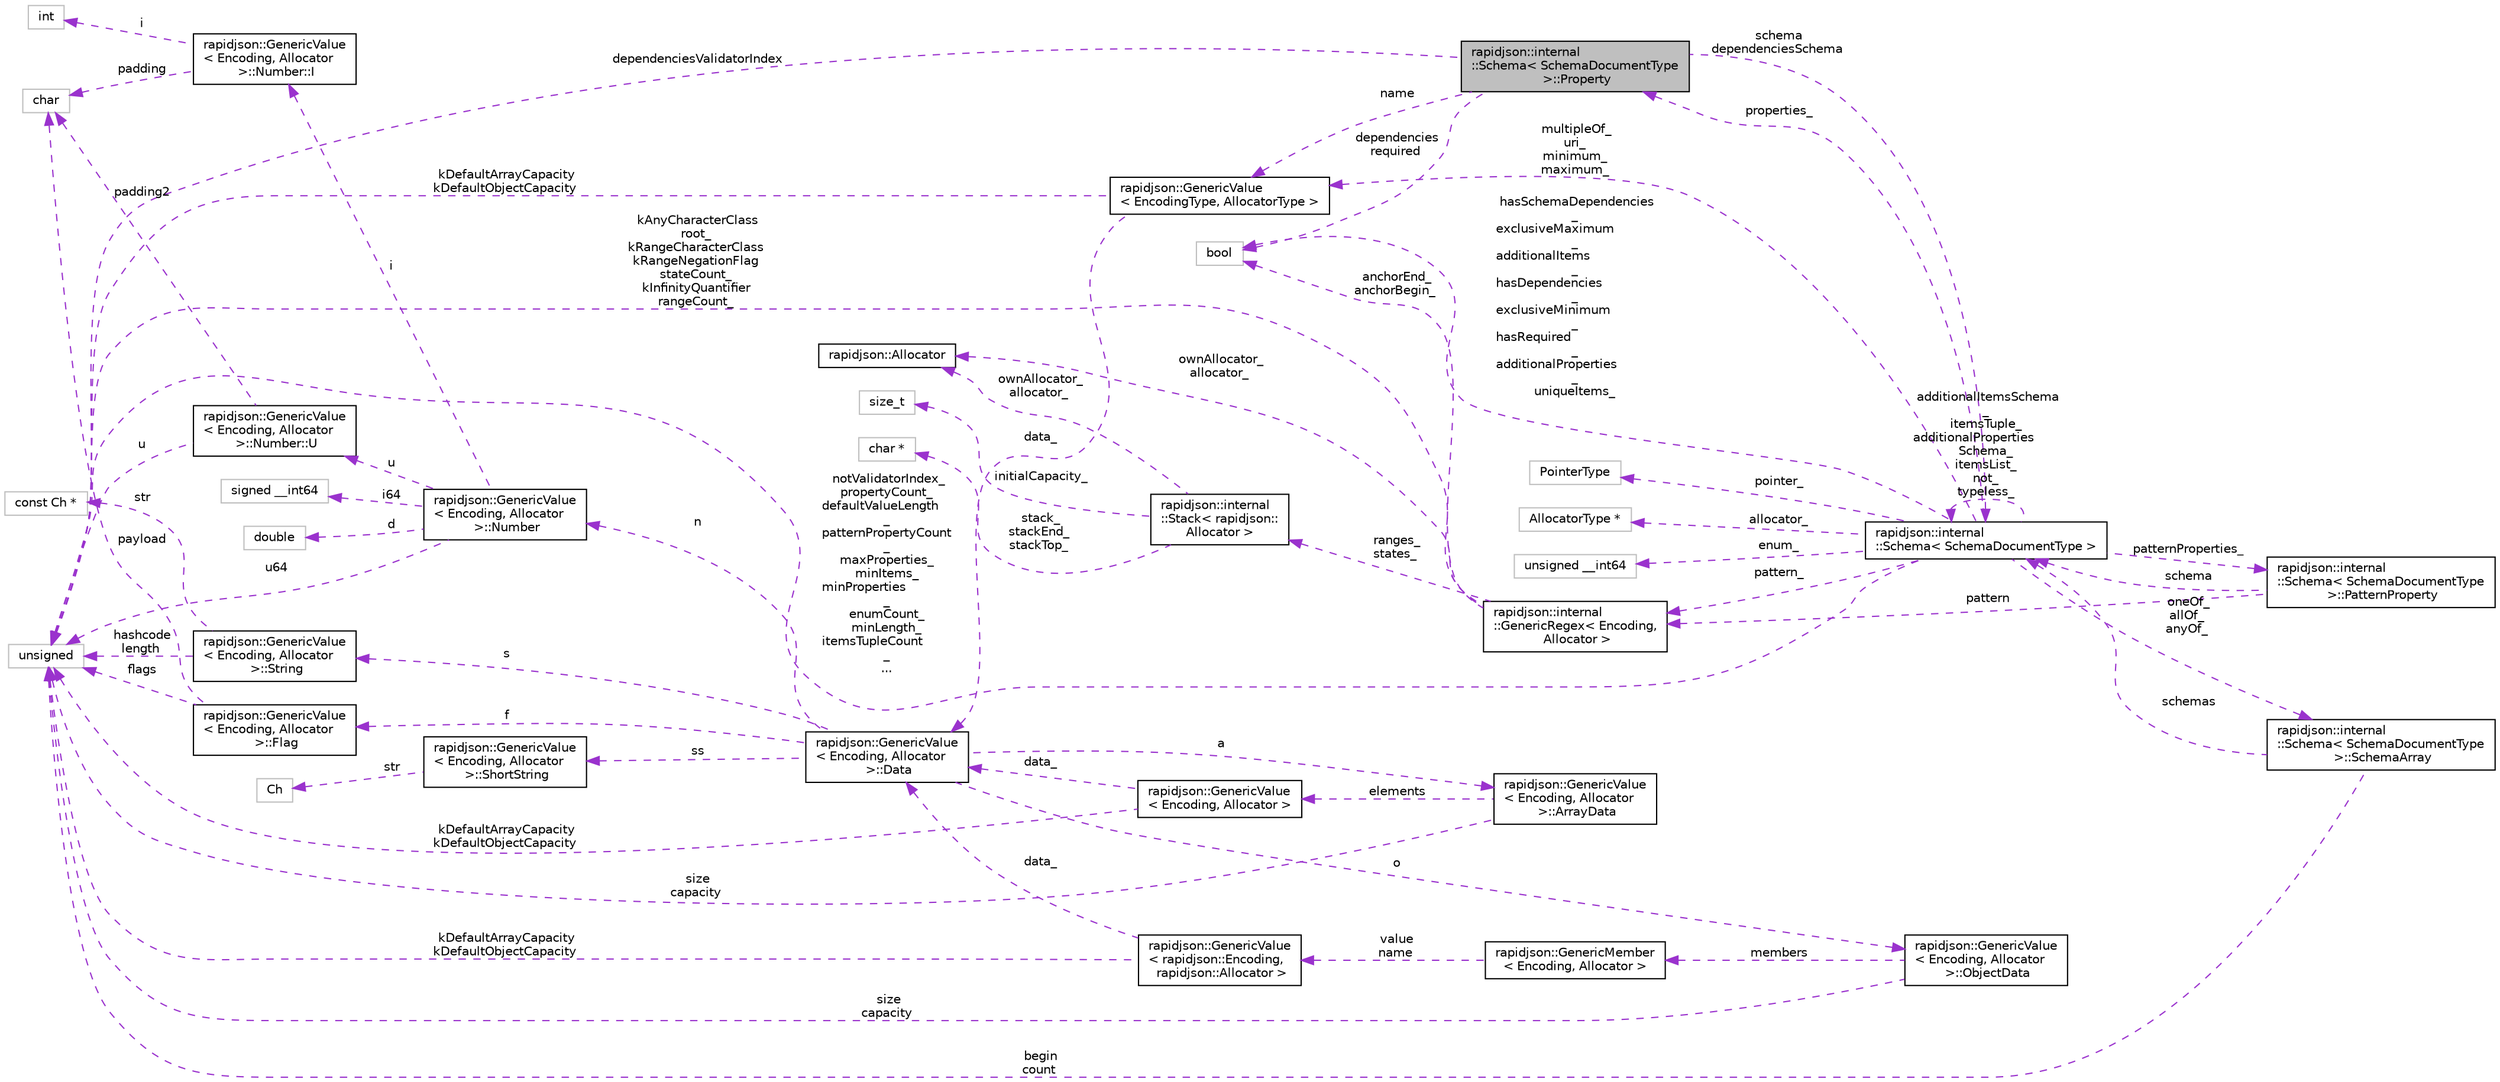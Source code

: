 digraph "rapidjson::internal::Schema&lt; SchemaDocumentType &gt;::Property"
{
 // INTERACTIVE_SVG=YES
 // LATEX_PDF_SIZE
  edge [fontname="Helvetica",fontsize="10",labelfontname="Helvetica",labelfontsize="10"];
  node [fontname="Helvetica",fontsize="10",shape=record];
  rankdir="LR";
  Node1 [label="rapidjson::internal\l::Schema\< SchemaDocumentType\l \>::Property",height=0.2,width=0.4,color="black", fillcolor="grey75", style="filled", fontcolor="black",tooltip=" "];
  Node2 -> Node1 [dir="back",color="darkorchid3",fontsize="10",style="dashed",label=" dependencies\nrequired" ,fontname="Helvetica"];
  Node2 [label="bool",height=0.2,width=0.4,color="grey75", fillcolor="white", style="filled",tooltip=" "];
  Node3 -> Node1 [dir="back",color="darkorchid3",fontsize="10",style="dashed",label=" name" ,fontname="Helvetica"];
  Node3 [label="rapidjson::GenericValue\l\< EncodingType, AllocatorType \>",height=0.2,width=0.4,color="black", fillcolor="white", style="filled",URL="$classrapidjson_1_1_generic_value.html",tooltip=" "];
  Node4 -> Node3 [dir="back",color="darkorchid3",fontsize="10",style="dashed",label=" kDefaultArrayCapacity\nkDefaultObjectCapacity" ,fontname="Helvetica"];
  Node4 [label="unsigned",height=0.2,width=0.4,color="grey75", fillcolor="white", style="filled",tooltip=" "];
  Node5 -> Node3 [dir="back",color="darkorchid3",fontsize="10",style="dashed",label=" data_" ,fontname="Helvetica"];
  Node5 [label="rapidjson::GenericValue\l\< Encoding, Allocator\l \>::Data",height=0.2,width=0.4,color="black", fillcolor="white", style="filled",URL="$unionrapidjson_1_1_generic_value_1_1_data.html",tooltip=" "];
  Node6 -> Node5 [dir="back",color="darkorchid3",fontsize="10",style="dashed",label=" ss" ,fontname="Helvetica"];
  Node6 [label="rapidjson::GenericValue\l\< Encoding, Allocator\l \>::ShortString",height=0.2,width=0.4,color="black", fillcolor="white", style="filled",URL="$structrapidjson_1_1_generic_value_1_1_short_string.html",tooltip=" "];
  Node7 -> Node6 [dir="back",color="darkorchid3",fontsize="10",style="dashed",label=" str" ,fontname="Helvetica"];
  Node7 [label="Ch",height=0.2,width=0.4,color="grey75", fillcolor="white", style="filled",tooltip=" "];
  Node8 -> Node5 [dir="back",color="darkorchid3",fontsize="10",style="dashed",label=" f" ,fontname="Helvetica"];
  Node8 [label="rapidjson::GenericValue\l\< Encoding, Allocator\l \>::Flag",height=0.2,width=0.4,color="black", fillcolor="white", style="filled",URL="$structrapidjson_1_1_generic_value_1_1_flag.html",tooltip=" "];
  Node9 -> Node8 [dir="back",color="darkorchid3",fontsize="10",style="dashed",label=" payload" ,fontname="Helvetica"];
  Node9 [label="char",height=0.2,width=0.4,color="grey75", fillcolor="white", style="filled",tooltip=" "];
  Node4 -> Node8 [dir="back",color="darkorchid3",fontsize="10",style="dashed",label=" flags" ,fontname="Helvetica"];
  Node10 -> Node5 [dir="back",color="darkorchid3",fontsize="10",style="dashed",label=" a" ,fontname="Helvetica"];
  Node10 [label="rapidjson::GenericValue\l\< Encoding, Allocator\l \>::ArrayData",height=0.2,width=0.4,color="black", fillcolor="white", style="filled",URL="$structrapidjson_1_1_generic_value_1_1_array_data.html",tooltip=" "];
  Node11 -> Node10 [dir="back",color="darkorchid3",fontsize="10",style="dashed",label=" elements" ,fontname="Helvetica"];
  Node11 [label="rapidjson::GenericValue\l\< Encoding, Allocator \>",height=0.2,width=0.4,color="black", fillcolor="white", style="filled",URL="$classrapidjson_1_1_generic_value.html",tooltip="Represents a JSON value. Use Value for UTF8 encoding and default allocator."];
  Node4 -> Node11 [dir="back",color="darkorchid3",fontsize="10",style="dashed",label=" kDefaultArrayCapacity\nkDefaultObjectCapacity" ,fontname="Helvetica"];
  Node5 -> Node11 [dir="back",color="darkorchid3",fontsize="10",style="dashed",label=" data_" ,fontname="Helvetica"];
  Node4 -> Node10 [dir="back",color="darkorchid3",fontsize="10",style="dashed",label=" size\ncapacity" ,fontname="Helvetica"];
  Node12 -> Node5 [dir="back",color="darkorchid3",fontsize="10",style="dashed",label=" o" ,fontname="Helvetica"];
  Node12 [label="rapidjson::GenericValue\l\< Encoding, Allocator\l \>::ObjectData",height=0.2,width=0.4,color="black", fillcolor="white", style="filled",URL="$structrapidjson_1_1_generic_value_1_1_object_data.html",tooltip=" "];
  Node13 -> Node12 [dir="back",color="darkorchid3",fontsize="10",style="dashed",label=" members" ,fontname="Helvetica"];
  Node13 [label="rapidjson::GenericMember\l\< Encoding, Allocator \>",height=0.2,width=0.4,color="black", fillcolor="white", style="filled",URL="$structrapidjson_1_1_generic_member.html",tooltip="Name-value pair in a JSON object value."];
  Node14 -> Node13 [dir="back",color="darkorchid3",fontsize="10",style="dashed",label=" value\nname" ,fontname="Helvetica"];
  Node14 [label="rapidjson::GenericValue\l\< rapidjson::Encoding,\l rapidjson::Allocator \>",height=0.2,width=0.4,color="black", fillcolor="white", style="filled",URL="$classrapidjson_1_1_generic_value.html",tooltip=" "];
  Node4 -> Node14 [dir="back",color="darkorchid3",fontsize="10",style="dashed",label=" kDefaultArrayCapacity\nkDefaultObjectCapacity" ,fontname="Helvetica"];
  Node5 -> Node14 [dir="back",color="darkorchid3",fontsize="10",style="dashed",label=" data_" ,fontname="Helvetica"];
  Node4 -> Node12 [dir="back",color="darkorchid3",fontsize="10",style="dashed",label=" size\ncapacity" ,fontname="Helvetica"];
  Node15 -> Node5 [dir="back",color="darkorchid3",fontsize="10",style="dashed",label=" n" ,fontname="Helvetica"];
  Node15 [label="rapidjson::GenericValue\l\< Encoding, Allocator\l \>::Number",height=0.2,width=0.4,color="black", fillcolor="white", style="filled",URL="$unionrapidjson_1_1_generic_value_1_1_number.html",tooltip=" "];
  Node16 -> Node15 [dir="back",color="darkorchid3",fontsize="10",style="dashed",label=" d" ,fontname="Helvetica"];
  Node16 [label="double",height=0.2,width=0.4,color="grey75", fillcolor="white", style="filled",tooltip=" "];
  Node17 -> Node15 [dir="back",color="darkorchid3",fontsize="10",style="dashed",label=" i" ,fontname="Helvetica"];
  Node17 [label="rapidjson::GenericValue\l\< Encoding, Allocator\l \>::Number::I",height=0.2,width=0.4,color="black", fillcolor="white", style="filled",URL="$structrapidjson_1_1_generic_value_1_1_number_1_1_i.html",tooltip=" "];
  Node9 -> Node17 [dir="back",color="darkorchid3",fontsize="10",style="dashed",label=" padding" ,fontname="Helvetica"];
  Node18 -> Node17 [dir="back",color="darkorchid3",fontsize="10",style="dashed",label=" i" ,fontname="Helvetica"];
  Node18 [label="int",height=0.2,width=0.4,color="grey75", fillcolor="white", style="filled",tooltip=" "];
  Node19 -> Node15 [dir="back",color="darkorchid3",fontsize="10",style="dashed",label=" i64" ,fontname="Helvetica"];
  Node19 [label="signed __int64",height=0.2,width=0.4,color="grey75", fillcolor="white", style="filled",tooltip=" "];
  Node4 -> Node15 [dir="back",color="darkorchid3",fontsize="10",style="dashed",label=" u64" ,fontname="Helvetica"];
  Node20 -> Node15 [dir="back",color="darkorchid3",fontsize="10",style="dashed",label=" u" ,fontname="Helvetica"];
  Node20 [label="rapidjson::GenericValue\l\< Encoding, Allocator\l \>::Number::U",height=0.2,width=0.4,color="black", fillcolor="white", style="filled",URL="$structrapidjson_1_1_generic_value_1_1_number_1_1_u.html",tooltip=" "];
  Node9 -> Node20 [dir="back",color="darkorchid3",fontsize="10",style="dashed",label=" padding2" ,fontname="Helvetica"];
  Node4 -> Node20 [dir="back",color="darkorchid3",fontsize="10",style="dashed",label=" u" ,fontname="Helvetica"];
  Node21 -> Node5 [dir="back",color="darkorchid3",fontsize="10",style="dashed",label=" s" ,fontname="Helvetica"];
  Node21 [label="rapidjson::GenericValue\l\< Encoding, Allocator\l \>::String",height=0.2,width=0.4,color="black", fillcolor="white", style="filled",URL="$structrapidjson_1_1_generic_value_1_1_string.html",tooltip=" "];
  Node22 -> Node21 [dir="back",color="darkorchid3",fontsize="10",style="dashed",label=" str" ,fontname="Helvetica"];
  Node22 [label="const Ch *",height=0.2,width=0.4,color="grey75", fillcolor="white", style="filled",tooltip=" "];
  Node4 -> Node21 [dir="back",color="darkorchid3",fontsize="10",style="dashed",label=" hashcode\nlength" ,fontname="Helvetica"];
  Node4 -> Node1 [dir="back",color="darkorchid3",fontsize="10",style="dashed",label=" dependenciesValidatorIndex" ,fontname="Helvetica"];
  Node23 -> Node1 [dir="back",color="darkorchid3",fontsize="10",style="dashed",label=" schema\ndependenciesSchema" ,fontname="Helvetica"];
  Node23 [label="rapidjson::internal\l::Schema\< SchemaDocumentType \>",height=0.2,width=0.4,color="black", fillcolor="white", style="filled",URL="$classrapidjson_1_1internal_1_1_schema.html",tooltip=" "];
  Node24 -> Node23 [dir="back",color="darkorchid3",fontsize="10",style="dashed",label=" pointer_" ,fontname="Helvetica"];
  Node24 [label="PointerType",height=0.2,width=0.4,color="grey75", fillcolor="white", style="filled",tooltip=" "];
  Node2 -> Node23 [dir="back",color="darkorchid3",fontsize="10",style="dashed",label=" hasSchemaDependencies\l_\nexclusiveMaximum\l_\nadditionalItems\l_\nhasDependencies\l_\nexclusiveMinimum\l_\nhasRequired\l_\nadditionalProperties\l_\nuniqueItems_" ,fontname="Helvetica"];
  Node25 -> Node23 [dir="back",color="darkorchid3",fontsize="10",style="dashed",label=" patternProperties_" ,fontname="Helvetica"];
  Node25 [label="rapidjson::internal\l::Schema\< SchemaDocumentType\l \>::PatternProperty",height=0.2,width=0.4,color="black", fillcolor="white", style="filled",URL="$structrapidjson_1_1internal_1_1_schema_1_1_pattern_property.html",tooltip=" "];
  Node23 -> Node25 [dir="back",color="darkorchid3",fontsize="10",style="dashed",label=" schema" ,fontname="Helvetica"];
  Node26 -> Node25 [dir="back",color="darkorchid3",fontsize="10",style="dashed",label=" pattern" ,fontname="Helvetica"];
  Node26 [label="rapidjson::internal\l::GenericRegex\< Encoding,\l Allocator \>",height=0.2,width=0.4,color="black", fillcolor="white", style="filled",URL="$classrapidjson_1_1internal_1_1_generic_regex.html",tooltip="Regular expression engine with subset of ECMAscript grammar."];
  Node27 -> Node26 [dir="back",color="darkorchid3",fontsize="10",style="dashed",label=" ranges_\nstates_" ,fontname="Helvetica"];
  Node27 [label="rapidjson::internal\l::Stack\< rapidjson::\lAllocator \>",height=0.2,width=0.4,color="black", fillcolor="white", style="filled",URL="$classrapidjson_1_1internal_1_1_stack.html",tooltip=" "];
  Node28 -> Node27 [dir="back",color="darkorchid3",fontsize="10",style="dashed",label=" ownAllocator_\nallocator_" ,fontname="Helvetica"];
  Node28 [label="rapidjson::Allocator",height=0.2,width=0.4,color="black", fillcolor="white", style="filled",URL="$classrapidjson_1_1_allocator.html",tooltip="Concept for allocating, resizing and freeing memory block."];
  Node29 -> Node27 [dir="back",color="darkorchid3",fontsize="10",style="dashed",label=" initialCapacity_" ,fontname="Helvetica"];
  Node29 [label="size_t",height=0.2,width=0.4,color="grey75", fillcolor="white", style="filled",tooltip=" "];
  Node30 -> Node27 [dir="back",color="darkorchid3",fontsize="10",style="dashed",label=" stack_\nstackEnd_\nstackTop_" ,fontname="Helvetica"];
  Node30 [label="char *",height=0.2,width=0.4,color="grey75", fillcolor="white", style="filled",tooltip=" "];
  Node2 -> Node26 [dir="back",color="darkorchid3",fontsize="10",style="dashed",label=" anchorEnd_\nanchorBegin_" ,fontname="Helvetica"];
  Node28 -> Node26 [dir="back",color="darkorchid3",fontsize="10",style="dashed",label=" ownAllocator_\nallocator_" ,fontname="Helvetica"];
  Node4 -> Node26 [dir="back",color="darkorchid3",fontsize="10",style="dashed",label=" kAnyCharacterClass\nroot_\nkRangeCharacterClass\nkRangeNegationFlag\nstateCount_\nkInfinityQuantifier\nrangeCount_" ,fontname="Helvetica"];
  Node3 -> Node23 [dir="back",color="darkorchid3",fontsize="10",style="dashed",label=" multipleOf_\nuri_\nminimum_\nmaximum_" ,fontname="Helvetica"];
  Node31 -> Node23 [dir="back",color="darkorchid3",fontsize="10",style="dashed",label=" allocator_" ,fontname="Helvetica"];
  Node31 [label="AllocatorType *",height=0.2,width=0.4,color="grey75", fillcolor="white", style="filled",tooltip=" "];
  Node1 -> Node23 [dir="back",color="darkorchid3",fontsize="10",style="dashed",label=" properties_" ,fontname="Helvetica"];
  Node32 -> Node23 [dir="back",color="darkorchid3",fontsize="10",style="dashed",label=" oneOf_\nallOf_\nanyOf_" ,fontname="Helvetica"];
  Node32 [label="rapidjson::internal\l::Schema\< SchemaDocumentType\l \>::SchemaArray",height=0.2,width=0.4,color="black", fillcolor="white", style="filled",URL="$structrapidjson_1_1internal_1_1_schema_1_1_schema_array.html",tooltip=" "];
  Node4 -> Node32 [dir="back",color="darkorchid3",fontsize="10",style="dashed",label=" begin\ncount" ,fontname="Helvetica"];
  Node23 -> Node32 [dir="back",color="darkorchid3",fontsize="10",style="dashed",label=" schemas" ,fontname="Helvetica"];
  Node4 -> Node23 [dir="back",color="darkorchid3",fontsize="10",style="dashed",label=" notValidatorIndex_\npropertyCount_\ndefaultValueLength\l_\npatternPropertyCount\l_\nmaxProperties_\nminItems_\nminProperties\l_\nenumCount_\nminLength_\nitemsTupleCount\l_\n..." ,fontname="Helvetica"];
  Node23 -> Node23 [dir="back",color="darkorchid3",fontsize="10",style="dashed",label=" additionalItemsSchema\l_\nitemsTuple_\nadditionalProperties\lSchema_\nitemsList_\nnot_\ntypeless_" ,fontname="Helvetica"];
  Node26 -> Node23 [dir="back",color="darkorchid3",fontsize="10",style="dashed",label=" pattern_" ,fontname="Helvetica"];
  Node33 -> Node23 [dir="back",color="darkorchid3",fontsize="10",style="dashed",label=" enum_" ,fontname="Helvetica"];
  Node33 [label="unsigned __int64",height=0.2,width=0.4,color="grey75", fillcolor="white", style="filled",tooltip=" "];
}
